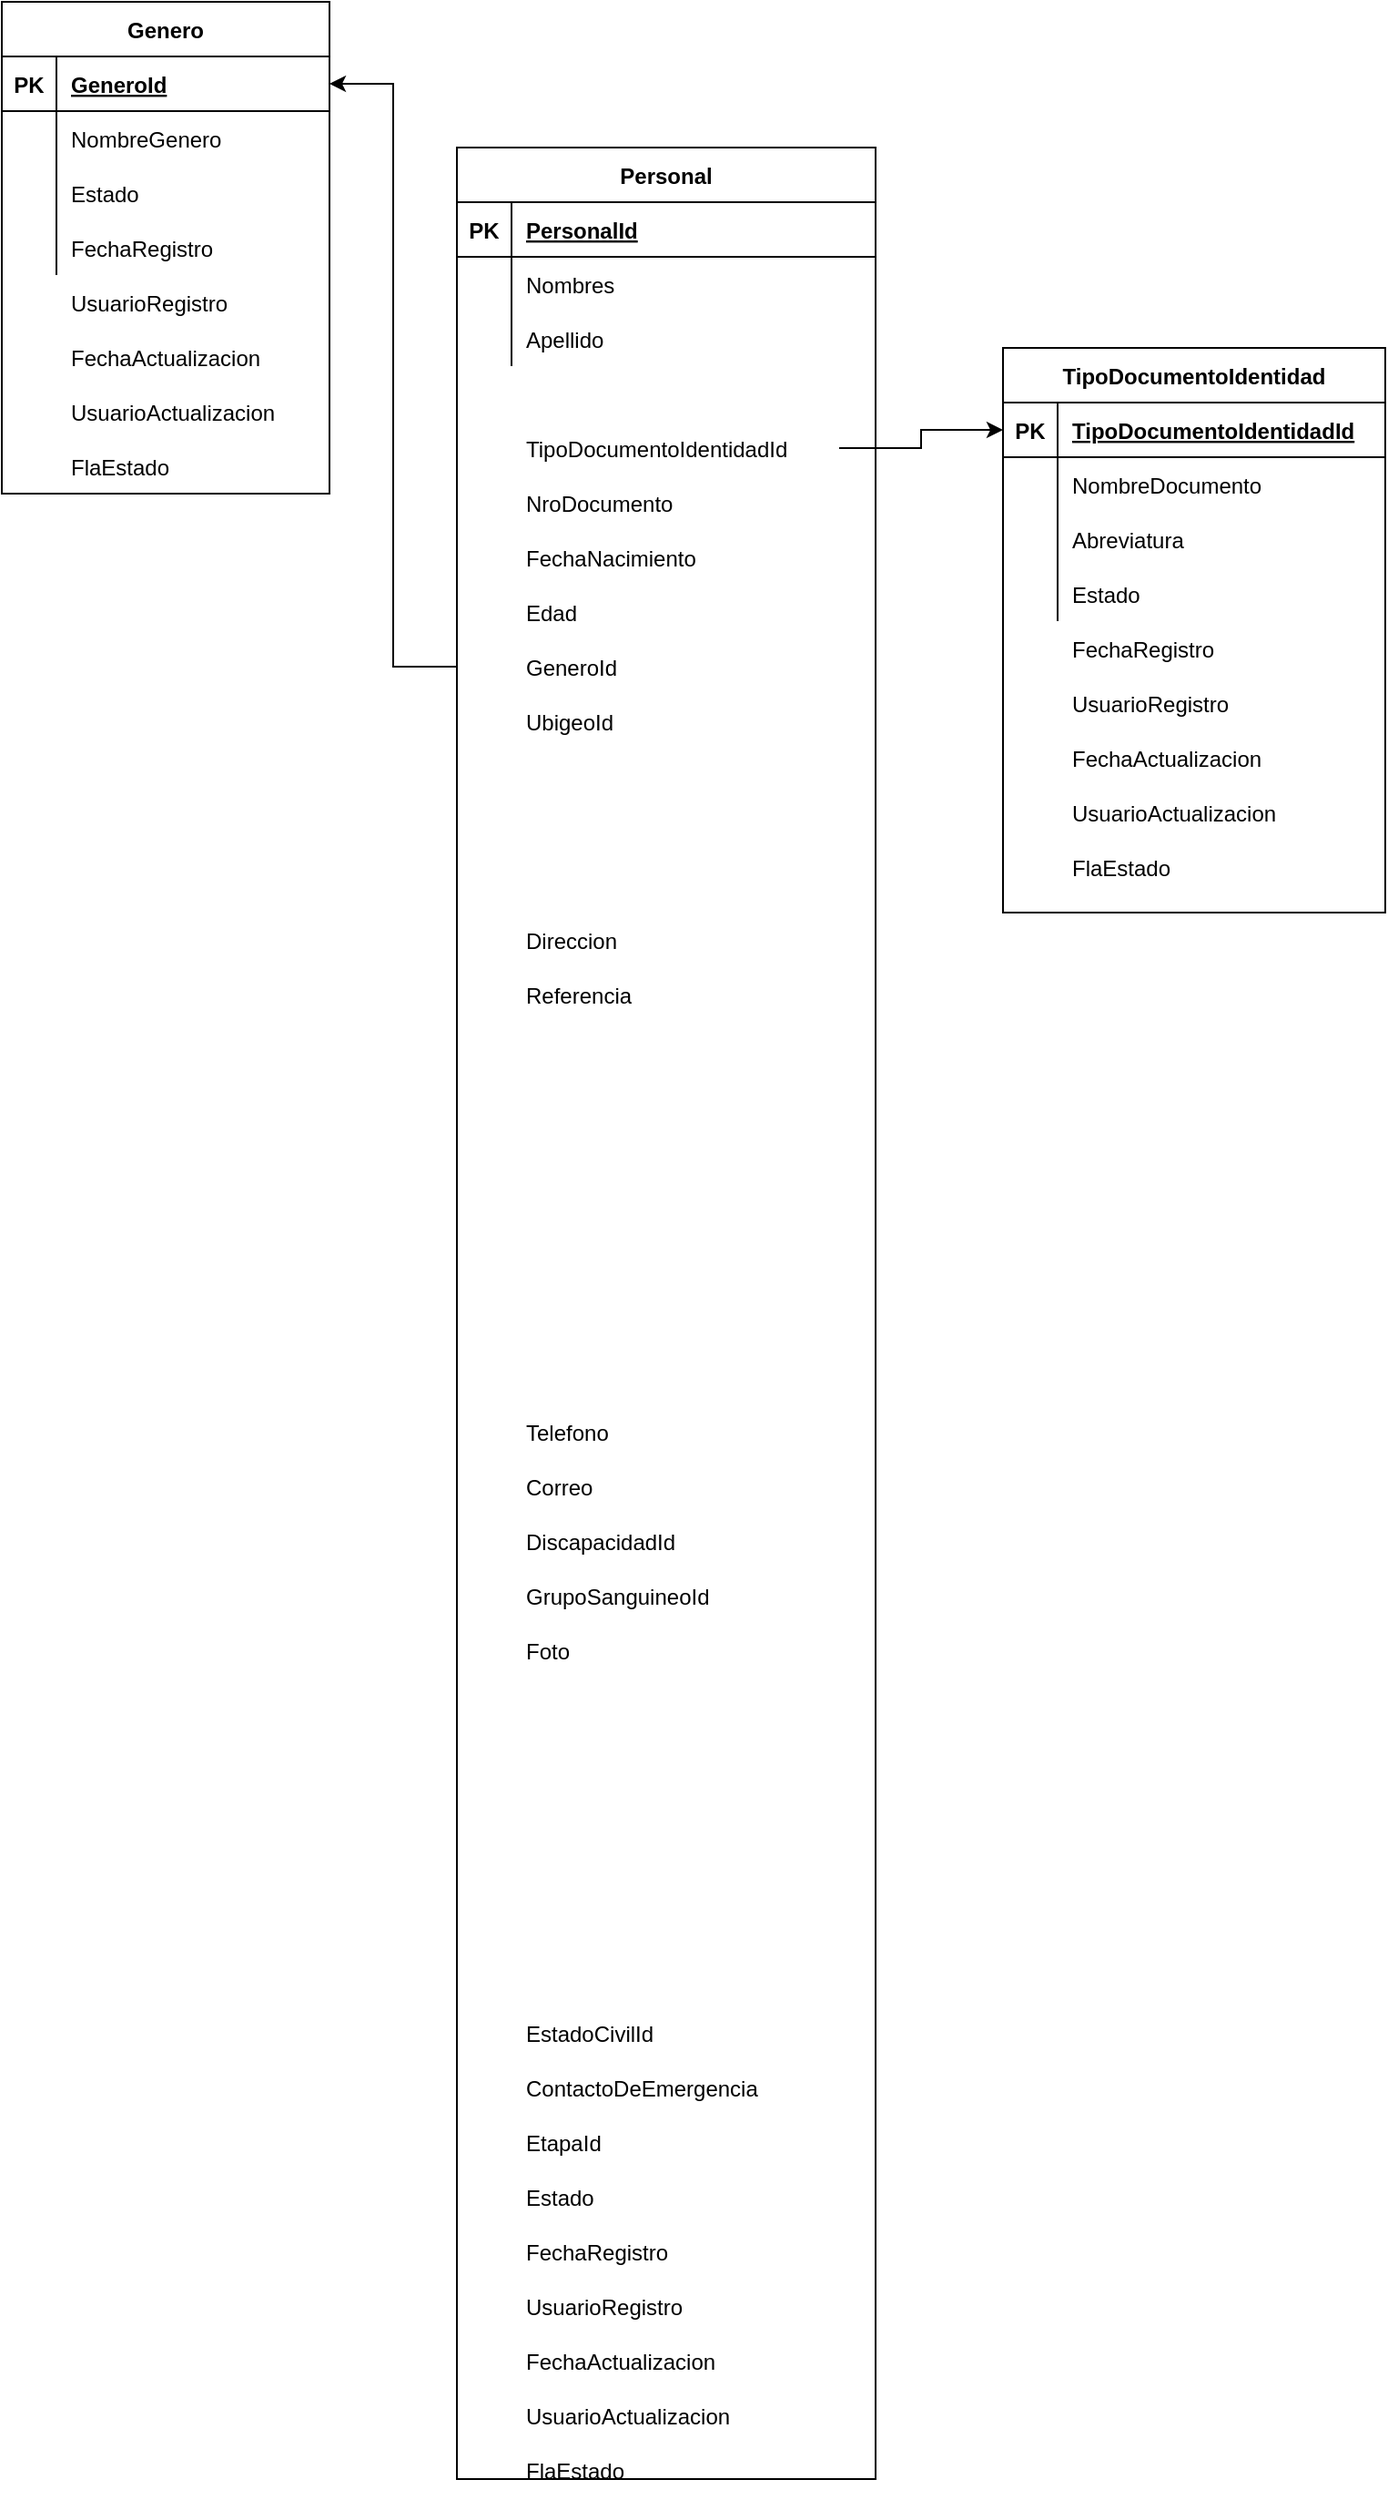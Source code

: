 <mxfile version="18.0.8" type="github"><diagram id="qZIQX5ieg0fXLnsOoxrC" name="Page-1"><mxGraphModel dx="1935" dy="417" grid="1" gridSize="10" guides="1" tooltips="1" connect="1" arrows="1" fold="1" page="1" pageScale="1" pageWidth="827" pageHeight="1169" math="0" shadow="0"><root><mxCell id="0"/><mxCell id="1" parent="0"/><mxCell id="q9ESHud7ZsDSfTnuFo4--1" value="Personal" style="shape=table;startSize=30;container=1;collapsible=1;childLayout=tableLayout;fixedRows=1;rowLines=0;fontStyle=1;align=center;resizeLast=1;" parent="1" vertex="1"><mxGeometry x="170" y="170" width="230" height="1280" as="geometry"/></mxCell><mxCell id="q9ESHud7ZsDSfTnuFo4--2" value="" style="shape=tableRow;horizontal=0;startSize=0;swimlaneHead=0;swimlaneBody=0;fillColor=none;collapsible=0;dropTarget=0;points=[[0,0.5],[1,0.5]];portConstraint=eastwest;top=0;left=0;right=0;bottom=1;" parent="q9ESHud7ZsDSfTnuFo4--1" vertex="1"><mxGeometry y="30" width="230" height="30" as="geometry"/></mxCell><mxCell id="q9ESHud7ZsDSfTnuFo4--3" value="PK" style="shape=partialRectangle;connectable=0;fillColor=none;top=0;left=0;bottom=0;right=0;fontStyle=1;overflow=hidden;" parent="q9ESHud7ZsDSfTnuFo4--2" vertex="1"><mxGeometry width="30" height="30" as="geometry"><mxRectangle width="30" height="30" as="alternateBounds"/></mxGeometry></mxCell><mxCell id="q9ESHud7ZsDSfTnuFo4--4" value="PersonalId" style="shape=partialRectangle;connectable=0;fillColor=none;top=0;left=0;bottom=0;right=0;align=left;spacingLeft=6;fontStyle=5;overflow=hidden;" parent="q9ESHud7ZsDSfTnuFo4--2" vertex="1"><mxGeometry x="30" width="200" height="30" as="geometry"><mxRectangle width="200" height="30" as="alternateBounds"/></mxGeometry></mxCell><mxCell id="q9ESHud7ZsDSfTnuFo4--8" value="" style="shape=tableRow;horizontal=0;startSize=0;swimlaneHead=0;swimlaneBody=0;fillColor=none;collapsible=0;dropTarget=0;points=[[0,0.5],[1,0.5]];portConstraint=eastwest;top=0;left=0;right=0;bottom=0;" parent="q9ESHud7ZsDSfTnuFo4--1" vertex="1"><mxGeometry y="60" width="230" height="30" as="geometry"/></mxCell><mxCell id="q9ESHud7ZsDSfTnuFo4--9" value="" style="shape=partialRectangle;connectable=0;fillColor=none;top=0;left=0;bottom=0;right=0;editable=1;overflow=hidden;" parent="q9ESHud7ZsDSfTnuFo4--8" vertex="1"><mxGeometry width="30" height="30" as="geometry"><mxRectangle width="30" height="30" as="alternateBounds"/></mxGeometry></mxCell><mxCell id="q9ESHud7ZsDSfTnuFo4--10" value="Nombres" style="shape=partialRectangle;connectable=0;fillColor=none;top=0;left=0;bottom=0;right=0;align=left;spacingLeft=6;overflow=hidden;" parent="q9ESHud7ZsDSfTnuFo4--8" vertex="1"><mxGeometry x="30" width="200" height="30" as="geometry"><mxRectangle width="200" height="30" as="alternateBounds"/></mxGeometry></mxCell><mxCell id="q9ESHud7ZsDSfTnuFo4--11" value="" style="shape=tableRow;horizontal=0;startSize=0;swimlaneHead=0;swimlaneBody=0;fillColor=none;collapsible=0;dropTarget=0;points=[[0,0.5],[1,0.5]];portConstraint=eastwest;top=0;left=0;right=0;bottom=0;" parent="q9ESHud7ZsDSfTnuFo4--1" vertex="1"><mxGeometry y="90" width="230" height="30" as="geometry"/></mxCell><mxCell id="q9ESHud7ZsDSfTnuFo4--12" value="" style="shape=partialRectangle;connectable=0;fillColor=none;top=0;left=0;bottom=0;right=0;editable=1;overflow=hidden;" parent="q9ESHud7ZsDSfTnuFo4--11" vertex="1"><mxGeometry width="30" height="30" as="geometry"><mxRectangle width="30" height="30" as="alternateBounds"/></mxGeometry></mxCell><mxCell id="q9ESHud7ZsDSfTnuFo4--13" value="Apellido" style="shape=partialRectangle;connectable=0;fillColor=none;top=0;left=0;bottom=0;right=0;align=left;spacingLeft=6;overflow=hidden;" parent="q9ESHud7ZsDSfTnuFo4--11" vertex="1"><mxGeometry x="30" width="200" height="30" as="geometry"><mxRectangle width="200" height="30" as="alternateBounds"/></mxGeometry></mxCell><mxCell id="kG_FACKKdeGhlN9RrX8B-42" style="edgeStyle=orthogonalEdgeStyle;rounded=0;orthogonalLoop=1;jettySize=auto;html=1;entryX=0;entryY=0.5;entryDx=0;entryDy=0;" parent="1" source="q9ESHud7ZsDSfTnuFo4--15" target="4s7PjynzLIFY78nClYkO-2" edge="1"><mxGeometry relative="1" as="geometry"/></mxCell><mxCell id="q9ESHud7ZsDSfTnuFo4--15" value="" style="shape=tableRow;horizontal=0;startSize=0;swimlaneHead=0;swimlaneBody=0;fillColor=none;collapsible=0;dropTarget=0;points=[[0,0.5],[1,0.5]];portConstraint=eastwest;top=0;left=0;right=0;bottom=0;" parent="1" vertex="1"><mxGeometry x="170" y="320" width="210" height="30" as="geometry"/></mxCell><mxCell id="q9ESHud7ZsDSfTnuFo4--16" value="" style="shape=partialRectangle;connectable=0;fillColor=none;top=0;left=0;bottom=0;right=0;editable=1;overflow=hidden;" parent="q9ESHud7ZsDSfTnuFo4--15" vertex="1"><mxGeometry width="30" height="30" as="geometry"><mxRectangle width="30" height="30" as="alternateBounds"/></mxGeometry></mxCell><mxCell id="q9ESHud7ZsDSfTnuFo4--17" value="TipoDocumentoIdentidadId" style="shape=partialRectangle;connectable=0;fillColor=none;top=0;left=0;bottom=0;right=0;align=left;spacingLeft=6;overflow=hidden;" parent="q9ESHud7ZsDSfTnuFo4--15" vertex="1"><mxGeometry x="30" width="180" height="30" as="geometry"><mxRectangle width="150" height="30" as="alternateBounds"/></mxGeometry></mxCell><mxCell id="q9ESHud7ZsDSfTnuFo4--19" value="NroDocumento" style="shape=partialRectangle;connectable=0;fillColor=none;top=0;left=0;bottom=0;right=0;align=left;spacingLeft=6;overflow=hidden;" parent="1" vertex="1"><mxGeometry x="200" y="350" width="210" height="30" as="geometry"><mxRectangle width="150" height="30" as="alternateBounds"/></mxGeometry></mxCell><mxCell id="q9ESHud7ZsDSfTnuFo4--20" value="FechaNacimiento" style="shape=partialRectangle;connectable=0;fillColor=none;top=0;left=0;bottom=0;right=0;align=left;spacingLeft=6;overflow=hidden;" parent="1" vertex="1"><mxGeometry x="200" y="380" width="180" height="30" as="geometry"><mxRectangle width="150" height="30" as="alternateBounds"/></mxGeometry></mxCell><mxCell id="q9ESHud7ZsDSfTnuFo4--21" value="Edad" style="shape=partialRectangle;connectable=0;fillColor=none;top=0;left=0;bottom=0;right=0;align=left;spacingLeft=6;overflow=hidden;" parent="1" vertex="1"><mxGeometry x="200" y="410" width="180" height="30" as="geometry"><mxRectangle width="150" height="30" as="alternateBounds"/></mxGeometry></mxCell><mxCell id="q9ESHud7ZsDSfTnuFo4--27" value="Direccion" style="shape=partialRectangle;connectable=0;fillColor=none;top=0;left=0;bottom=0;right=0;align=left;spacingLeft=6;overflow=hidden;" parent="1" vertex="1"><mxGeometry x="200" y="590" width="180" height="30" as="geometry"><mxRectangle width="150" height="30" as="alternateBounds"/></mxGeometry></mxCell><mxCell id="q9ESHud7ZsDSfTnuFo4--28" value="Referencia" style="shape=partialRectangle;connectable=0;fillColor=none;top=0;left=0;bottom=0;right=0;align=left;spacingLeft=6;overflow=hidden;" parent="1" vertex="1"><mxGeometry x="200" y="620" width="180" height="30" as="geometry"><mxRectangle width="150" height="30" as="alternateBounds"/></mxGeometry></mxCell><mxCell id="q9ESHud7ZsDSfTnuFo4--38" value="Telefono" style="shape=partialRectangle;connectable=0;fillColor=none;top=0;left=0;bottom=0;right=0;align=left;spacingLeft=6;overflow=hidden;" parent="1" vertex="1"><mxGeometry x="200" y="860" width="180" height="30" as="geometry"><mxRectangle width="150" height="30" as="alternateBounds"/></mxGeometry></mxCell><mxCell id="q9ESHud7ZsDSfTnuFo4--39" value="Correo" style="shape=partialRectangle;connectable=0;fillColor=none;top=0;left=0;bottom=0;right=0;align=left;spacingLeft=6;overflow=hidden;" parent="1" vertex="1"><mxGeometry x="200" y="890" width="180" height="30" as="geometry"><mxRectangle width="150" height="30" as="alternateBounds"/></mxGeometry></mxCell><mxCell id="q9ESHud7ZsDSfTnuFo4--43" value="Foto" style="shape=partialRectangle;connectable=0;fillColor=none;top=0;left=0;bottom=0;right=0;align=left;spacingLeft=6;overflow=hidden;" parent="1" vertex="1"><mxGeometry x="200" y="980" width="180" height="30" as="geometry"><mxRectangle width="150" height="30" as="alternateBounds"/></mxGeometry></mxCell><mxCell id="q9ESHud7ZsDSfTnuFo4--51" value="ContactoDeEmergencia" style="shape=partialRectangle;connectable=0;fillColor=none;top=0;left=0;bottom=0;right=0;align=left;spacingLeft=6;overflow=hidden;" parent="1" vertex="1"><mxGeometry x="200" y="1220" width="180" height="30" as="geometry"><mxRectangle width="150" height="30" as="alternateBounds"/></mxGeometry></mxCell><mxCell id="q9ESHud7ZsDSfTnuFo4--53" value="Estado" style="shape=partialRectangle;connectable=0;fillColor=none;top=0;left=0;bottom=0;right=0;align=left;spacingLeft=6;overflow=hidden;" parent="1" vertex="1"><mxGeometry x="200" y="1280" width="180" height="30" as="geometry"><mxRectangle width="150" height="30" as="alternateBounds"/></mxGeometry></mxCell><mxCell id="q9ESHud7ZsDSfTnuFo4--54" value="FechaRegistro" style="shape=partialRectangle;connectable=0;fillColor=none;top=0;left=0;bottom=0;right=0;align=left;spacingLeft=6;overflow=hidden;" parent="1" vertex="1"><mxGeometry x="200" y="1310" width="180" height="30" as="geometry"><mxRectangle width="150" height="30" as="alternateBounds"/></mxGeometry></mxCell><mxCell id="q9ESHud7ZsDSfTnuFo4--55" value="UsuarioRegistro" style="shape=partialRectangle;connectable=0;fillColor=none;top=0;left=0;bottom=0;right=0;align=left;spacingLeft=6;overflow=hidden;" parent="1" vertex="1"><mxGeometry x="200" y="1340" width="180" height="30" as="geometry"><mxRectangle width="150" height="30" as="alternateBounds"/></mxGeometry></mxCell><mxCell id="4s7PjynzLIFY78nClYkO-1" value="TipoDocumentoIdentidad" style="shape=table;startSize=30;container=1;collapsible=1;childLayout=tableLayout;fixedRows=1;rowLines=0;fontStyle=1;align=center;resizeLast=1;" parent="1" vertex="1"><mxGeometry x="470" y="280" width="210" height="310" as="geometry"/></mxCell><mxCell id="4s7PjynzLIFY78nClYkO-2" value="" style="shape=tableRow;horizontal=0;startSize=0;swimlaneHead=0;swimlaneBody=0;fillColor=none;collapsible=0;dropTarget=0;points=[[0,0.5],[1,0.5]];portConstraint=eastwest;top=0;left=0;right=0;bottom=1;" parent="4s7PjynzLIFY78nClYkO-1" vertex="1"><mxGeometry y="30" width="210" height="30" as="geometry"/></mxCell><mxCell id="4s7PjynzLIFY78nClYkO-3" value="PK" style="shape=partialRectangle;connectable=0;fillColor=none;top=0;left=0;bottom=0;right=0;fontStyle=1;overflow=hidden;" parent="4s7PjynzLIFY78nClYkO-2" vertex="1"><mxGeometry width="30" height="30" as="geometry"><mxRectangle width="30" height="30" as="alternateBounds"/></mxGeometry></mxCell><mxCell id="4s7PjynzLIFY78nClYkO-4" value="TipoDocumentoIdentidadId" style="shape=partialRectangle;connectable=0;fillColor=none;top=0;left=0;bottom=0;right=0;align=left;spacingLeft=6;fontStyle=5;overflow=hidden;" parent="4s7PjynzLIFY78nClYkO-2" vertex="1"><mxGeometry x="30" width="180" height="30" as="geometry"><mxRectangle width="180" height="30" as="alternateBounds"/></mxGeometry></mxCell><mxCell id="4s7PjynzLIFY78nClYkO-5" value="" style="shape=tableRow;horizontal=0;startSize=0;swimlaneHead=0;swimlaneBody=0;fillColor=none;collapsible=0;dropTarget=0;points=[[0,0.5],[1,0.5]];portConstraint=eastwest;top=0;left=0;right=0;bottom=0;" parent="4s7PjynzLIFY78nClYkO-1" vertex="1"><mxGeometry y="60" width="210" height="30" as="geometry"/></mxCell><mxCell id="4s7PjynzLIFY78nClYkO-6" value="" style="shape=partialRectangle;connectable=0;fillColor=none;top=0;left=0;bottom=0;right=0;editable=1;overflow=hidden;" parent="4s7PjynzLIFY78nClYkO-5" vertex="1"><mxGeometry width="30" height="30" as="geometry"><mxRectangle width="30" height="30" as="alternateBounds"/></mxGeometry></mxCell><mxCell id="4s7PjynzLIFY78nClYkO-7" value="NombreDocumento" style="shape=partialRectangle;connectable=0;fillColor=none;top=0;left=0;bottom=0;right=0;align=left;spacingLeft=6;overflow=hidden;" parent="4s7PjynzLIFY78nClYkO-5" vertex="1"><mxGeometry x="30" width="180" height="30" as="geometry"><mxRectangle width="180" height="30" as="alternateBounds"/></mxGeometry></mxCell><mxCell id="4s7PjynzLIFY78nClYkO-8" value="" style="shape=tableRow;horizontal=0;startSize=0;swimlaneHead=0;swimlaneBody=0;fillColor=none;collapsible=0;dropTarget=0;points=[[0,0.5],[1,0.5]];portConstraint=eastwest;top=0;left=0;right=0;bottom=0;" parent="4s7PjynzLIFY78nClYkO-1" vertex="1"><mxGeometry y="90" width="210" height="30" as="geometry"/></mxCell><mxCell id="4s7PjynzLIFY78nClYkO-9" value="" style="shape=partialRectangle;connectable=0;fillColor=none;top=0;left=0;bottom=0;right=0;editable=1;overflow=hidden;" parent="4s7PjynzLIFY78nClYkO-8" vertex="1"><mxGeometry width="30" height="30" as="geometry"><mxRectangle width="30" height="30" as="alternateBounds"/></mxGeometry></mxCell><mxCell id="4s7PjynzLIFY78nClYkO-10" value="Abreviatura" style="shape=partialRectangle;connectable=0;fillColor=none;top=0;left=0;bottom=0;right=0;align=left;spacingLeft=6;overflow=hidden;" parent="4s7PjynzLIFY78nClYkO-8" vertex="1"><mxGeometry x="30" width="180" height="30" as="geometry"><mxRectangle width="180" height="30" as="alternateBounds"/></mxGeometry></mxCell><mxCell id="4s7PjynzLIFY78nClYkO-11" value="" style="shape=tableRow;horizontal=0;startSize=0;swimlaneHead=0;swimlaneBody=0;fillColor=none;collapsible=0;dropTarget=0;points=[[0,0.5],[1,0.5]];portConstraint=eastwest;top=0;left=0;right=0;bottom=0;" parent="4s7PjynzLIFY78nClYkO-1" vertex="1"><mxGeometry y="120" width="210" height="30" as="geometry"/></mxCell><mxCell id="4s7PjynzLIFY78nClYkO-12" value="" style="shape=partialRectangle;connectable=0;fillColor=none;top=0;left=0;bottom=0;right=0;editable=1;overflow=hidden;" parent="4s7PjynzLIFY78nClYkO-11" vertex="1"><mxGeometry width="30" height="30" as="geometry"><mxRectangle width="30" height="30" as="alternateBounds"/></mxGeometry></mxCell><mxCell id="4s7PjynzLIFY78nClYkO-13" value="Estado" style="shape=partialRectangle;connectable=0;fillColor=none;top=0;left=0;bottom=0;right=0;align=left;spacingLeft=6;overflow=hidden;" parent="4s7PjynzLIFY78nClYkO-11" vertex="1"><mxGeometry x="30" width="180" height="30" as="geometry"><mxRectangle width="180" height="30" as="alternateBounds"/></mxGeometry></mxCell><mxCell id="4s7PjynzLIFY78nClYkO-14" value="FlaEstado" style="shape=partialRectangle;connectable=0;fillColor=none;top=0;left=0;bottom=0;right=0;align=left;spacingLeft=6;overflow=hidden;" parent="1" vertex="1"><mxGeometry x="200" y="1430" width="180" height="30" as="geometry"><mxRectangle width="150" height="30" as="alternateBounds"/></mxGeometry></mxCell><mxCell id="4s7PjynzLIFY78nClYkO-28" value="FechaRegistro" style="shape=partialRectangle;connectable=0;fillColor=none;top=0;left=0;bottom=0;right=0;align=left;spacingLeft=6;overflow=hidden;" parent="1" vertex="1"><mxGeometry x="500" y="430" width="180" height="30" as="geometry"><mxRectangle width="180" height="30" as="alternateBounds"/></mxGeometry></mxCell><mxCell id="4s7PjynzLIFY78nClYkO-29" value="UsuarioRegistro" style="shape=partialRectangle;connectable=0;fillColor=none;top=0;left=0;bottom=0;right=0;align=left;spacingLeft=6;overflow=hidden;" parent="1" vertex="1"><mxGeometry x="500" y="460" width="180" height="30" as="geometry"><mxRectangle width="180" height="30" as="alternateBounds"/></mxGeometry></mxCell><mxCell id="4s7PjynzLIFY78nClYkO-30" value="FechaActualizacion" style="shape=partialRectangle;connectable=0;fillColor=none;top=0;left=0;bottom=0;right=0;align=left;spacingLeft=6;overflow=hidden;" parent="1" vertex="1"><mxGeometry x="200" y="1370" width="180" height="30" as="geometry"><mxRectangle width="150" height="30" as="alternateBounds"/></mxGeometry></mxCell><mxCell id="4s7PjynzLIFY78nClYkO-31" value="UsuarioActualizacion" style="shape=partialRectangle;connectable=0;fillColor=none;top=0;left=0;bottom=0;right=0;align=left;spacingLeft=6;overflow=hidden;" parent="1" vertex="1"><mxGeometry x="200" y="1400" width="180" height="30" as="geometry"><mxRectangle width="150" height="30" as="alternateBounds"/></mxGeometry></mxCell><mxCell id="4s7PjynzLIFY78nClYkO-32" value="FechaActualizacion" style="shape=partialRectangle;connectable=0;fillColor=none;top=0;left=0;bottom=0;right=0;align=left;spacingLeft=6;overflow=hidden;" parent="1" vertex="1"><mxGeometry x="500" y="490" width="180" height="30" as="geometry"><mxRectangle width="180" height="30" as="alternateBounds"/></mxGeometry></mxCell><mxCell id="4s7PjynzLIFY78nClYkO-33" value="UsuarioActualizacion" style="shape=partialRectangle;connectable=0;fillColor=none;top=0;left=0;bottom=0;right=0;align=left;spacingLeft=6;overflow=hidden;" parent="1" vertex="1"><mxGeometry x="500" y="520" width="180" height="30" as="geometry"><mxRectangle width="180" height="30" as="alternateBounds"/></mxGeometry></mxCell><mxCell id="4s7PjynzLIFY78nClYkO-34" value="FlaEstado" style="shape=partialRectangle;connectable=0;fillColor=none;top=0;left=0;bottom=0;right=0;align=left;spacingLeft=6;overflow=hidden;" parent="1" vertex="1"><mxGeometry x="500" y="550" width="180" height="30" as="geometry"><mxRectangle width="180" height="30" as="alternateBounds"/></mxGeometry></mxCell><mxCell id="4s7PjynzLIFY78nClYkO-49" value="Genero" style="shape=table;startSize=30;container=1;collapsible=1;childLayout=tableLayout;fixedRows=1;rowLines=0;fontStyle=1;align=center;resizeLast=1;" parent="1" vertex="1"><mxGeometry x="-80" y="90" width="180" height="270" as="geometry"/></mxCell><mxCell id="4s7PjynzLIFY78nClYkO-50" value="" style="shape=tableRow;horizontal=0;startSize=0;swimlaneHead=0;swimlaneBody=0;fillColor=none;collapsible=0;dropTarget=0;points=[[0,0.5],[1,0.5]];portConstraint=eastwest;top=0;left=0;right=0;bottom=1;" parent="4s7PjynzLIFY78nClYkO-49" vertex="1"><mxGeometry y="30" width="180" height="30" as="geometry"/></mxCell><mxCell id="4s7PjynzLIFY78nClYkO-51" value="PK" style="shape=partialRectangle;connectable=0;fillColor=none;top=0;left=0;bottom=0;right=0;fontStyle=1;overflow=hidden;" parent="4s7PjynzLIFY78nClYkO-50" vertex="1"><mxGeometry width="30" height="30" as="geometry"><mxRectangle width="30" height="30" as="alternateBounds"/></mxGeometry></mxCell><mxCell id="4s7PjynzLIFY78nClYkO-52" value="GeneroId" style="shape=partialRectangle;connectable=0;fillColor=none;top=0;left=0;bottom=0;right=0;align=left;spacingLeft=6;fontStyle=5;overflow=hidden;" parent="4s7PjynzLIFY78nClYkO-50" vertex="1"><mxGeometry x="30" width="150" height="30" as="geometry"><mxRectangle width="150" height="30" as="alternateBounds"/></mxGeometry></mxCell><mxCell id="4s7PjynzLIFY78nClYkO-53" value="" style="shape=tableRow;horizontal=0;startSize=0;swimlaneHead=0;swimlaneBody=0;fillColor=none;collapsible=0;dropTarget=0;points=[[0,0.5],[1,0.5]];portConstraint=eastwest;top=0;left=0;right=0;bottom=0;" parent="4s7PjynzLIFY78nClYkO-49" vertex="1"><mxGeometry y="60" width="180" height="30" as="geometry"/></mxCell><mxCell id="4s7PjynzLIFY78nClYkO-54" value="" style="shape=partialRectangle;connectable=0;fillColor=none;top=0;left=0;bottom=0;right=0;editable=1;overflow=hidden;" parent="4s7PjynzLIFY78nClYkO-53" vertex="1"><mxGeometry width="30" height="30" as="geometry"><mxRectangle width="30" height="30" as="alternateBounds"/></mxGeometry></mxCell><mxCell id="4s7PjynzLIFY78nClYkO-55" value="NombreGenero" style="shape=partialRectangle;connectable=0;fillColor=none;top=0;left=0;bottom=0;right=0;align=left;spacingLeft=6;overflow=hidden;" parent="4s7PjynzLIFY78nClYkO-53" vertex="1"><mxGeometry x="30" width="150" height="30" as="geometry"><mxRectangle width="150" height="30" as="alternateBounds"/></mxGeometry></mxCell><mxCell id="4s7PjynzLIFY78nClYkO-56" value="" style="shape=tableRow;horizontal=0;startSize=0;swimlaneHead=0;swimlaneBody=0;fillColor=none;collapsible=0;dropTarget=0;points=[[0,0.5],[1,0.5]];portConstraint=eastwest;top=0;left=0;right=0;bottom=0;" parent="4s7PjynzLIFY78nClYkO-49" vertex="1"><mxGeometry y="90" width="180" height="30" as="geometry"/></mxCell><mxCell id="4s7PjynzLIFY78nClYkO-57" value="" style="shape=partialRectangle;connectable=0;fillColor=none;top=0;left=0;bottom=0;right=0;editable=1;overflow=hidden;" parent="4s7PjynzLIFY78nClYkO-56" vertex="1"><mxGeometry width="30" height="30" as="geometry"><mxRectangle width="30" height="30" as="alternateBounds"/></mxGeometry></mxCell><mxCell id="4s7PjynzLIFY78nClYkO-58" value="Estado" style="shape=partialRectangle;connectable=0;fillColor=none;top=0;left=0;bottom=0;right=0;align=left;spacingLeft=6;overflow=hidden;" parent="4s7PjynzLIFY78nClYkO-56" vertex="1"><mxGeometry x="30" width="150" height="30" as="geometry"><mxRectangle width="150" height="30" as="alternateBounds"/></mxGeometry></mxCell><mxCell id="4s7PjynzLIFY78nClYkO-59" value="" style="shape=tableRow;horizontal=0;startSize=0;swimlaneHead=0;swimlaneBody=0;fillColor=none;collapsible=0;dropTarget=0;points=[[0,0.5],[1,0.5]];portConstraint=eastwest;top=0;left=0;right=0;bottom=0;" parent="4s7PjynzLIFY78nClYkO-49" vertex="1"><mxGeometry y="120" width="180" height="30" as="geometry"/></mxCell><mxCell id="4s7PjynzLIFY78nClYkO-60" value="" style="shape=partialRectangle;connectable=0;fillColor=none;top=0;left=0;bottom=0;right=0;editable=1;overflow=hidden;" parent="4s7PjynzLIFY78nClYkO-59" vertex="1"><mxGeometry width="30" height="30" as="geometry"><mxRectangle width="30" height="30" as="alternateBounds"/></mxGeometry></mxCell><mxCell id="4s7PjynzLIFY78nClYkO-61" value="FechaRegistro" style="shape=partialRectangle;connectable=0;fillColor=none;top=0;left=0;bottom=0;right=0;align=left;spacingLeft=6;overflow=hidden;" parent="4s7PjynzLIFY78nClYkO-59" vertex="1"><mxGeometry x="30" width="150" height="30" as="geometry"><mxRectangle width="150" height="30" as="alternateBounds"/></mxGeometry></mxCell><mxCell id="4s7PjynzLIFY78nClYkO-62" value="UsuarioRegistro" style="shape=partialRectangle;connectable=0;fillColor=none;top=0;left=0;bottom=0;right=0;align=left;spacingLeft=6;overflow=hidden;" parent="1" vertex="1"><mxGeometry x="-50" y="240" width="150" height="30" as="geometry"><mxRectangle width="150" height="30" as="alternateBounds"/></mxGeometry></mxCell><mxCell id="4s7PjynzLIFY78nClYkO-63" value="FechaActualizacion" style="shape=partialRectangle;connectable=0;fillColor=none;top=0;left=0;bottom=0;right=0;align=left;spacingLeft=6;overflow=hidden;" parent="1" vertex="1"><mxGeometry x="-50" y="270" width="150" height="30" as="geometry"><mxRectangle width="150" height="30" as="alternateBounds"/></mxGeometry></mxCell><mxCell id="4s7PjynzLIFY78nClYkO-64" value="UsuarioActualizacion" style="shape=partialRectangle;connectable=0;fillColor=none;top=0;left=0;bottom=0;right=0;align=left;spacingLeft=6;overflow=hidden;" parent="1" vertex="1"><mxGeometry x="-50" y="300" width="150" height="30" as="geometry"><mxRectangle width="150" height="30" as="alternateBounds"/></mxGeometry></mxCell><mxCell id="4s7PjynzLIFY78nClYkO-65" value="FlaEstado" style="shape=partialRectangle;connectable=0;fillColor=none;top=0;left=0;bottom=0;right=0;align=left;spacingLeft=6;overflow=hidden;" parent="1" vertex="1"><mxGeometry x="-50" y="330" width="150" height="30" as="geometry"><mxRectangle width="150" height="30" as="alternateBounds"/></mxGeometry></mxCell><mxCell id="4s7PjynzLIFY78nClYkO-85" value="" style="shape=tableRow;horizontal=0;startSize=0;swimlaneHead=0;swimlaneBody=0;fillColor=none;collapsible=0;dropTarget=0;points=[[0,0.5],[1,0.5]];portConstraint=eastwest;top=0;left=0;right=0;bottom=0;" parent="1" vertex="1"><mxGeometry x="184" y="410" width="230" height="30" as="geometry"/></mxCell><mxCell id="4s7PjynzLIFY78nClYkO-86" value="" style="shape=partialRectangle;connectable=0;fillColor=none;top=0;left=0;bottom=0;right=0;editable=1;overflow=hidden;" parent="4s7PjynzLIFY78nClYkO-85" vertex="1"><mxGeometry width="30" height="30" as="geometry"><mxRectangle width="30" height="30" as="alternateBounds"/></mxGeometry></mxCell><mxCell id="kG_FACKKdeGhlN9RrX8B-43" style="edgeStyle=orthogonalEdgeStyle;rounded=0;orthogonalLoop=1;jettySize=auto;html=1;" parent="1" source="4s7PjynzLIFY78nClYkO-88" target="4s7PjynzLIFY78nClYkO-50" edge="1"><mxGeometry relative="1" as="geometry"/></mxCell><mxCell id="4s7PjynzLIFY78nClYkO-88" value="" style="shape=tableRow;horizontal=0;startSize=0;swimlaneHead=0;swimlaneBody=0;fillColor=none;collapsible=0;dropTarget=0;points=[[0,0.5],[1,0.5]];portConstraint=eastwest;top=0;left=0;right=0;bottom=0;" parent="1" vertex="1"><mxGeometry x="170" y="440" width="230" height="30" as="geometry"/></mxCell><mxCell id="4s7PjynzLIFY78nClYkO-89" value="" style="shape=partialRectangle;connectable=0;fillColor=none;top=0;left=0;bottom=0;right=0;editable=1;overflow=hidden;" parent="4s7PjynzLIFY78nClYkO-88" vertex="1"><mxGeometry width="30" height="30" as="geometry"><mxRectangle width="30" height="30" as="alternateBounds"/></mxGeometry></mxCell><mxCell id="4s7PjynzLIFY78nClYkO-90" value="GeneroId" style="shape=partialRectangle;connectable=0;fillColor=none;top=0;left=0;bottom=0;right=0;align=left;spacingLeft=6;overflow=hidden;" parent="4s7PjynzLIFY78nClYkO-88" vertex="1"><mxGeometry x="30" width="200" height="30" as="geometry"><mxRectangle width="200" height="30" as="alternateBounds"/></mxGeometry></mxCell><mxCell id="4s7PjynzLIFY78nClYkO-92" value="" style="shape=tableRow;horizontal=0;startSize=0;swimlaneHead=0;swimlaneBody=0;fillColor=none;collapsible=0;dropTarget=0;points=[[0,0.5],[1,0.5]];portConstraint=eastwest;top=0;left=0;right=0;bottom=0;" parent="1" vertex="1"><mxGeometry x="170" y="470" width="230" height="30" as="geometry"/></mxCell><mxCell id="4s7PjynzLIFY78nClYkO-93" value="" style="shape=partialRectangle;connectable=0;fillColor=none;top=0;left=0;bottom=0;right=0;editable=1;overflow=hidden;" parent="4s7PjynzLIFY78nClYkO-92" vertex="1"><mxGeometry width="30" height="30" as="geometry"><mxRectangle width="30" height="30" as="alternateBounds"/></mxGeometry></mxCell><mxCell id="4s7PjynzLIFY78nClYkO-94" value="UbigeoId" style="shape=partialRectangle;connectable=0;fillColor=none;top=0;left=0;bottom=0;right=0;align=left;spacingLeft=6;overflow=hidden;" parent="4s7PjynzLIFY78nClYkO-92" vertex="1"><mxGeometry x="30" width="200" height="30" as="geometry"><mxRectangle width="200" height="30" as="alternateBounds"/></mxGeometry></mxCell><mxCell id="4s7PjynzLIFY78nClYkO-95" value="" style="shape=tableRow;horizontal=0;startSize=0;swimlaneHead=0;swimlaneBody=0;fillColor=none;collapsible=0;dropTarget=0;points=[[0,0.5],[1,0.5]];portConstraint=eastwest;top=0;left=0;right=0;bottom=0;" parent="1" vertex="1"><mxGeometry x="170" y="500" width="230" height="30" as="geometry"/></mxCell><mxCell id="4s7PjynzLIFY78nClYkO-96" value="" style="shape=partialRectangle;connectable=0;fillColor=none;top=0;left=0;bottom=0;right=0;editable=1;overflow=hidden;" parent="4s7PjynzLIFY78nClYkO-95" vertex="1"><mxGeometry width="30" height="30" as="geometry"><mxRectangle width="30" height="30" as="alternateBounds"/></mxGeometry></mxCell><mxCell id="4s7PjynzLIFY78nClYkO-98" value="" style="shape=tableRow;horizontal=0;startSize=0;swimlaneHead=0;swimlaneBody=0;fillColor=none;collapsible=0;dropTarget=0;points=[[0,0.5],[1,0.5]];portConstraint=eastwest;top=0;left=0;right=0;bottom=0;" parent="1" vertex="1"><mxGeometry x="170" y="530" width="230" height="30" as="geometry"/></mxCell><mxCell id="4s7PjynzLIFY78nClYkO-99" value="" style="shape=partialRectangle;connectable=0;fillColor=none;top=0;left=0;bottom=0;right=0;editable=1;overflow=hidden;" parent="4s7PjynzLIFY78nClYkO-98" vertex="1"><mxGeometry width="30" height="30" as="geometry"><mxRectangle width="30" height="30" as="alternateBounds"/></mxGeometry></mxCell><mxCell id="4s7PjynzLIFY78nClYkO-102" value="" style="shape=tableRow;horizontal=0;startSize=0;swimlaneHead=0;swimlaneBody=0;fillColor=none;collapsible=0;dropTarget=0;points=[[0,0.5],[1,0.5]];portConstraint=eastwest;top=0;left=0;right=0;bottom=0;" parent="1" vertex="1"><mxGeometry x="170" y="560" width="230" height="30" as="geometry"/></mxCell><mxCell id="4s7PjynzLIFY78nClYkO-103" value="" style="shape=partialRectangle;connectable=0;fillColor=none;top=0;left=0;bottom=0;right=0;editable=1;overflow=hidden;" parent="4s7PjynzLIFY78nClYkO-102" vertex="1"><mxGeometry width="30" height="30" as="geometry"><mxRectangle width="30" height="30" as="alternateBounds"/></mxGeometry></mxCell><mxCell id="4s7PjynzLIFY78nClYkO-114" value="" style="shape=tableRow;horizontal=0;startSize=0;swimlaneHead=0;swimlaneBody=0;fillColor=none;collapsible=0;dropTarget=0;points=[[0,0.5],[1,0.5]];portConstraint=eastwest;top=0;left=0;right=0;bottom=0;" parent="1" vertex="1"><mxGeometry x="170" y="740" width="230" height="30" as="geometry"/></mxCell><mxCell id="4s7PjynzLIFY78nClYkO-115" value="" style="shape=partialRectangle;connectable=0;fillColor=none;top=0;left=0;bottom=0;right=0;editable=1;overflow=hidden;" parent="4s7PjynzLIFY78nClYkO-114" vertex="1"><mxGeometry width="30" height="30" as="geometry"><mxRectangle width="30" height="30" as="alternateBounds"/></mxGeometry></mxCell><mxCell id="4s7PjynzLIFY78nClYkO-117" value="" style="shape=tableRow;horizontal=0;startSize=0;swimlaneHead=0;swimlaneBody=0;fillColor=none;collapsible=0;dropTarget=0;points=[[0,0.5],[1,0.5]];portConstraint=eastwest;top=0;left=0;right=0;bottom=0;" parent="1" vertex="1"><mxGeometry x="170" y="800" width="230" height="30" as="geometry"/></mxCell><mxCell id="4s7PjynzLIFY78nClYkO-118" value="" style="shape=partialRectangle;connectable=0;fillColor=none;top=0;left=0;bottom=0;right=0;editable=1;overflow=hidden;" parent="4s7PjynzLIFY78nClYkO-117" vertex="1"><mxGeometry width="30" height="30" as="geometry"><mxRectangle width="30" height="30" as="alternateBounds"/></mxGeometry></mxCell><mxCell id="4s7PjynzLIFY78nClYkO-120" value="" style="shape=tableRow;horizontal=0;startSize=0;swimlaneHead=0;swimlaneBody=0;fillColor=none;collapsible=0;dropTarget=0;points=[[0,0.5],[1,0.5]];portConstraint=eastwest;top=0;left=0;right=0;bottom=0;" parent="1" vertex="1"><mxGeometry x="170" y="920" width="230" height="30" as="geometry"/></mxCell><mxCell id="4s7PjynzLIFY78nClYkO-121" value="" style="shape=partialRectangle;connectable=0;fillColor=none;top=0;left=0;bottom=0;right=0;editable=1;overflow=hidden;" parent="4s7PjynzLIFY78nClYkO-120" vertex="1"><mxGeometry width="30" height="30" as="geometry"><mxRectangle width="30" height="30" as="alternateBounds"/></mxGeometry></mxCell><mxCell id="4s7PjynzLIFY78nClYkO-122" value="DiscapacidadId" style="shape=partialRectangle;connectable=0;fillColor=none;top=0;left=0;bottom=0;right=0;align=left;spacingLeft=6;overflow=hidden;" parent="4s7PjynzLIFY78nClYkO-120" vertex="1"><mxGeometry x="30" width="200" height="30" as="geometry"><mxRectangle width="200" height="30" as="alternateBounds"/></mxGeometry></mxCell><mxCell id="4s7PjynzLIFY78nClYkO-123" value="" style="shape=tableRow;horizontal=0;startSize=0;swimlaneHead=0;swimlaneBody=0;fillColor=none;collapsible=0;dropTarget=0;points=[[0,0.5],[1,0.5]];portConstraint=eastwest;top=0;left=0;right=0;bottom=0;" parent="1" vertex="1"><mxGeometry x="170" y="950" width="230" height="30" as="geometry"/></mxCell><mxCell id="4s7PjynzLIFY78nClYkO-124" value="" style="shape=partialRectangle;connectable=0;fillColor=none;top=0;left=0;bottom=0;right=0;editable=1;overflow=hidden;" parent="4s7PjynzLIFY78nClYkO-123" vertex="1"><mxGeometry width="30" height="30" as="geometry"><mxRectangle width="30" height="30" as="alternateBounds"/></mxGeometry></mxCell><mxCell id="4s7PjynzLIFY78nClYkO-125" value="GrupoSanguineoId" style="shape=partialRectangle;connectable=0;fillColor=none;top=0;left=0;bottom=0;right=0;align=left;spacingLeft=6;overflow=hidden;" parent="4s7PjynzLIFY78nClYkO-123" vertex="1"><mxGeometry x="30" width="200" height="30" as="geometry"><mxRectangle width="200" height="30" as="alternateBounds"/></mxGeometry></mxCell><mxCell id="4s7PjynzLIFY78nClYkO-126" value="" style="shape=tableRow;horizontal=0;startSize=0;swimlaneHead=0;swimlaneBody=0;fillColor=none;collapsible=0;dropTarget=0;points=[[0,0.5],[1,0.5]];portConstraint=eastwest;top=0;left=0;right=0;bottom=0;" parent="1" vertex="1"><mxGeometry x="170" y="1010" width="230" height="30" as="geometry"/></mxCell><mxCell id="4s7PjynzLIFY78nClYkO-127" value="" style="shape=partialRectangle;connectable=0;fillColor=none;top=0;left=0;bottom=0;right=0;editable=1;overflow=hidden;" parent="4s7PjynzLIFY78nClYkO-126" vertex="1"><mxGeometry width="30" height="30" as="geometry"><mxRectangle width="30" height="30" as="alternateBounds"/></mxGeometry></mxCell><mxCell id="4s7PjynzLIFY78nClYkO-129" value="" style="shape=tableRow;horizontal=0;startSize=0;swimlaneHead=0;swimlaneBody=0;fillColor=none;collapsible=0;dropTarget=0;points=[[0,0.5],[1,0.5]];portConstraint=eastwest;top=0;left=0;right=0;bottom=0;" parent="1" vertex="1"><mxGeometry x="170" y="1040" width="230" height="30" as="geometry"/></mxCell><mxCell id="4s7PjynzLIFY78nClYkO-130" value="" style="shape=partialRectangle;connectable=0;fillColor=none;top=0;left=0;bottom=0;right=0;editable=1;overflow=hidden;" parent="4s7PjynzLIFY78nClYkO-129" vertex="1"><mxGeometry width="30" height="30" as="geometry"><mxRectangle width="30" height="30" as="alternateBounds"/></mxGeometry></mxCell><mxCell id="4s7PjynzLIFY78nClYkO-132" value="" style="shape=tableRow;horizontal=0;startSize=0;swimlaneHead=0;swimlaneBody=0;fillColor=none;collapsible=0;dropTarget=0;points=[[0,0.5],[1,0.5]];portConstraint=eastwest;top=0;left=0;right=0;bottom=0;" parent="1" vertex="1"><mxGeometry x="170" y="1070" width="230" height="30" as="geometry"/></mxCell><mxCell id="4s7PjynzLIFY78nClYkO-133" value="" style="shape=partialRectangle;connectable=0;fillColor=none;top=0;left=0;bottom=0;right=0;editable=1;overflow=hidden;" parent="4s7PjynzLIFY78nClYkO-132" vertex="1"><mxGeometry width="30" height="30" as="geometry"><mxRectangle width="30" height="30" as="alternateBounds"/></mxGeometry></mxCell><mxCell id="4s7PjynzLIFY78nClYkO-135" value="" style="shape=tableRow;horizontal=0;startSize=0;swimlaneHead=0;swimlaneBody=0;fillColor=none;collapsible=0;dropTarget=0;points=[[0,0.5],[1,0.5]];portConstraint=eastwest;top=0;left=0;right=0;bottom=0;" parent="1" vertex="1"><mxGeometry x="170" y="1100" width="230" height="30" as="geometry"/></mxCell><mxCell id="4s7PjynzLIFY78nClYkO-136" value="" style="shape=partialRectangle;connectable=0;fillColor=none;top=0;left=0;bottom=0;right=0;editable=1;overflow=hidden;" parent="4s7PjynzLIFY78nClYkO-135" vertex="1"><mxGeometry width="30" height="30" as="geometry"><mxRectangle width="30" height="30" as="alternateBounds"/></mxGeometry></mxCell><mxCell id="4s7PjynzLIFY78nClYkO-138" value="" style="shape=tableRow;horizontal=0;startSize=0;swimlaneHead=0;swimlaneBody=0;fillColor=none;collapsible=0;dropTarget=0;points=[[0,0.5],[1,0.5]];portConstraint=eastwest;top=0;left=0;right=0;bottom=0;" parent="1" vertex="1"><mxGeometry x="170" y="1130" width="230" height="30" as="geometry"/></mxCell><mxCell id="4s7PjynzLIFY78nClYkO-139" value="" style="shape=partialRectangle;connectable=0;fillColor=none;top=0;left=0;bottom=0;right=0;editable=1;overflow=hidden;" parent="4s7PjynzLIFY78nClYkO-138" vertex="1"><mxGeometry width="30" height="30" as="geometry"><mxRectangle width="30" height="30" as="alternateBounds"/></mxGeometry></mxCell><mxCell id="4s7PjynzLIFY78nClYkO-141" value="" style="shape=tableRow;horizontal=0;startSize=0;swimlaneHead=0;swimlaneBody=0;fillColor=none;collapsible=0;dropTarget=0;points=[[0,0.5],[1,0.5]];portConstraint=eastwest;top=0;left=0;right=0;bottom=0;" parent="1" vertex="1"><mxGeometry x="170" y="1190" width="230" height="30" as="geometry"/></mxCell><mxCell id="4s7PjynzLIFY78nClYkO-142" value="" style="shape=partialRectangle;connectable=0;fillColor=none;top=0;left=0;bottom=0;right=0;editable=1;overflow=hidden;" parent="4s7PjynzLIFY78nClYkO-141" vertex="1"><mxGeometry width="30" height="30" as="geometry"><mxRectangle width="30" height="30" as="alternateBounds"/></mxGeometry></mxCell><mxCell id="4s7PjynzLIFY78nClYkO-143" value="EstadoCivilId" style="shape=partialRectangle;connectable=0;fillColor=none;top=0;left=0;bottom=0;right=0;align=left;spacingLeft=6;overflow=hidden;" parent="4s7PjynzLIFY78nClYkO-141" vertex="1"><mxGeometry x="30" width="200" height="30" as="geometry"><mxRectangle width="200" height="30" as="alternateBounds"/></mxGeometry></mxCell><mxCell id="4s7PjynzLIFY78nClYkO-144" value="" style="shape=tableRow;horizontal=0;startSize=0;swimlaneHead=0;swimlaneBody=0;fillColor=none;collapsible=0;dropTarget=0;points=[[0,0.5],[1,0.5]];portConstraint=eastwest;top=0;left=0;right=0;bottom=0;" parent="1" vertex="1"><mxGeometry x="170" y="1250" width="230" height="30" as="geometry"/></mxCell><mxCell id="4s7PjynzLIFY78nClYkO-145" value="" style="shape=partialRectangle;connectable=0;fillColor=none;top=0;left=0;bottom=0;right=0;editable=1;overflow=hidden;" parent="4s7PjynzLIFY78nClYkO-144" vertex="1"><mxGeometry width="30" height="30" as="geometry"><mxRectangle width="30" height="30" as="alternateBounds"/></mxGeometry></mxCell><mxCell id="4s7PjynzLIFY78nClYkO-146" value="EtapaId" style="shape=partialRectangle;connectable=0;fillColor=none;top=0;left=0;bottom=0;right=0;align=left;spacingLeft=6;overflow=hidden;" parent="4s7PjynzLIFY78nClYkO-144" vertex="1"><mxGeometry x="30" width="200" height="30" as="geometry"><mxRectangle width="200" height="30" as="alternateBounds"/></mxGeometry></mxCell></root></mxGraphModel></diagram></mxfile>